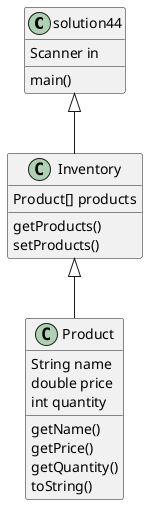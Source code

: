 /*
 *  UCF COP3330 Summer 2021 Assignment 3 Solution
 *  Copyright 2021 Jacob DeBerry
 */
@startuml
'https://plantuml.com/class-diagram

solution44 <|-- Inventory
Inventory <|-- Product

class solution44 {
Scanner in

main()
}

class Inventory {
Product[] products

getProducts()
setProducts()
}

class Product {
String name
double price
int quantity

getName()
getPrice()
getQuantity()
toString()
}
@enduml